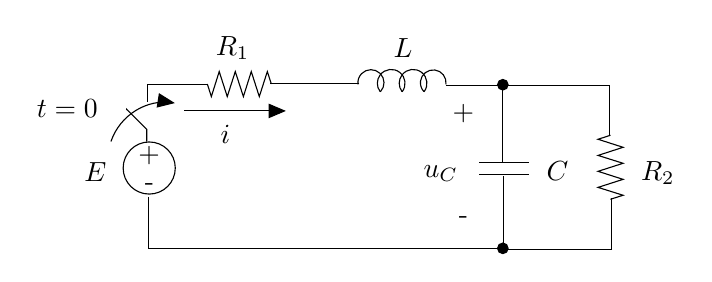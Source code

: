 \begin{tikzpicture}[y=-1cm]
\sf
\draw[black] (3.071,3.18) -- (3.02,3.022) -- (2.918,3.34) -- (2.816,3.022) -- (2.716,3.34) -- (2.613,3.022) -- (2.511,3.34) -- (2.409,3.022) -- (2.309,3.34) -- (2.258,3.18);
\draw[black] (7.378,3.831) -- (7.22,3.882) -- (7.538,3.984) -- (7.22,4.087) -- (7.538,4.187) -- (7.22,4.289) -- (7.538,4.391) -- (7.22,4.493) -- (7.538,4.593) -- (7.378,4.644);
\draw[arrows=-triangle 45,black] (1.73,4.149) +(-161:0.736) arc (-161:-81:0.736);
\draw[black] (1.52,4.247) circle (0.331cm);
\path (1.52,4.176) node[text=black,anchor=base] {+};
\path (1.524,4.538) node[text=black,anchor=base] {-};
\filldraw[black] (6.011,3.189) circle (0.067cm);
\filldraw[black] (6.011,5.267) circle (0.067cm);
\draw[black] (6.011,3.178) -- (6.011,4.167);
\draw[black] (4.189,3.178) -- (3.056,3.178);
\draw[black] (5.289,3.2) -- (6.033,3.2);
\draw[black] (3.078,3.178) -- cycle;
\draw[arrows=-triangle 45,black] (1.967,3.522) -- (3.256,3.522);
\draw[black] (1.511,4.611) -- (1.511,5.267) -- (6.022,5.267) -- (6.022,4.344);
\draw[black] (7.367,3.844) -- (7.367,3.2) -- (6.011,3.2);
\draw[black] (7.389,4.633) -- (7.389,5.278) -- (6.033,5.278);
\draw[black] (1.489,3.911) -- (1.489,3.756) -- (1.233,3.5) -- (1.233,3.511);
\path (2.578,2.822) node[text=black,anchor=base] {$R_1$};
\path (2.489,3.933) node[text=black,anchor=base] {$i$};
\path (5.511,3.644) node[text=black,anchor=base] {+};
\path (5.511,4.956) node[text=black,anchor=base] {-};
\path (5.567,4.367) node[text=black,anchor=base east] {$u_{C}$};
\path (4.744,2.844) node[text=black,anchor=base] {$L$};
\path (6.444,4.4) node[text=black,anchor=base west] {$C$};
\path (7.644,4.4) node[text=black,anchor=base west] {$R_2$};
\path (1.1,4.422) node[text=black,anchor=base east] {$E$};
\path (0.989,3.6) node[text=black,anchor=base east] {$t=0$};
\draw (5.709,4.178) -- (6.344,4.178);
\draw (5.709,4.333) -- (6.344,4.333);
\draw (4.593,3.171) +(38:0.176) arc (38:-217:0.176);
\draw (4.871,3.171) +(38:0.176) arc (38:-217:0.176);
\draw (5.127,3.164) +(7:0.163) arc (7:-224:0.163);
\draw (4.336,3.164) +(44:0.166) arc (44:-187:0.166);
\draw (5.289,3.184) -- cycle;
\draw (2.256,3.184) -- (1.498,3.184) -- (1.498,3.411);

\end{tikzpicture}%

%% Configure (x)emacs for this file ...
%% Local Variables:
%% mode: latex
%% End:
